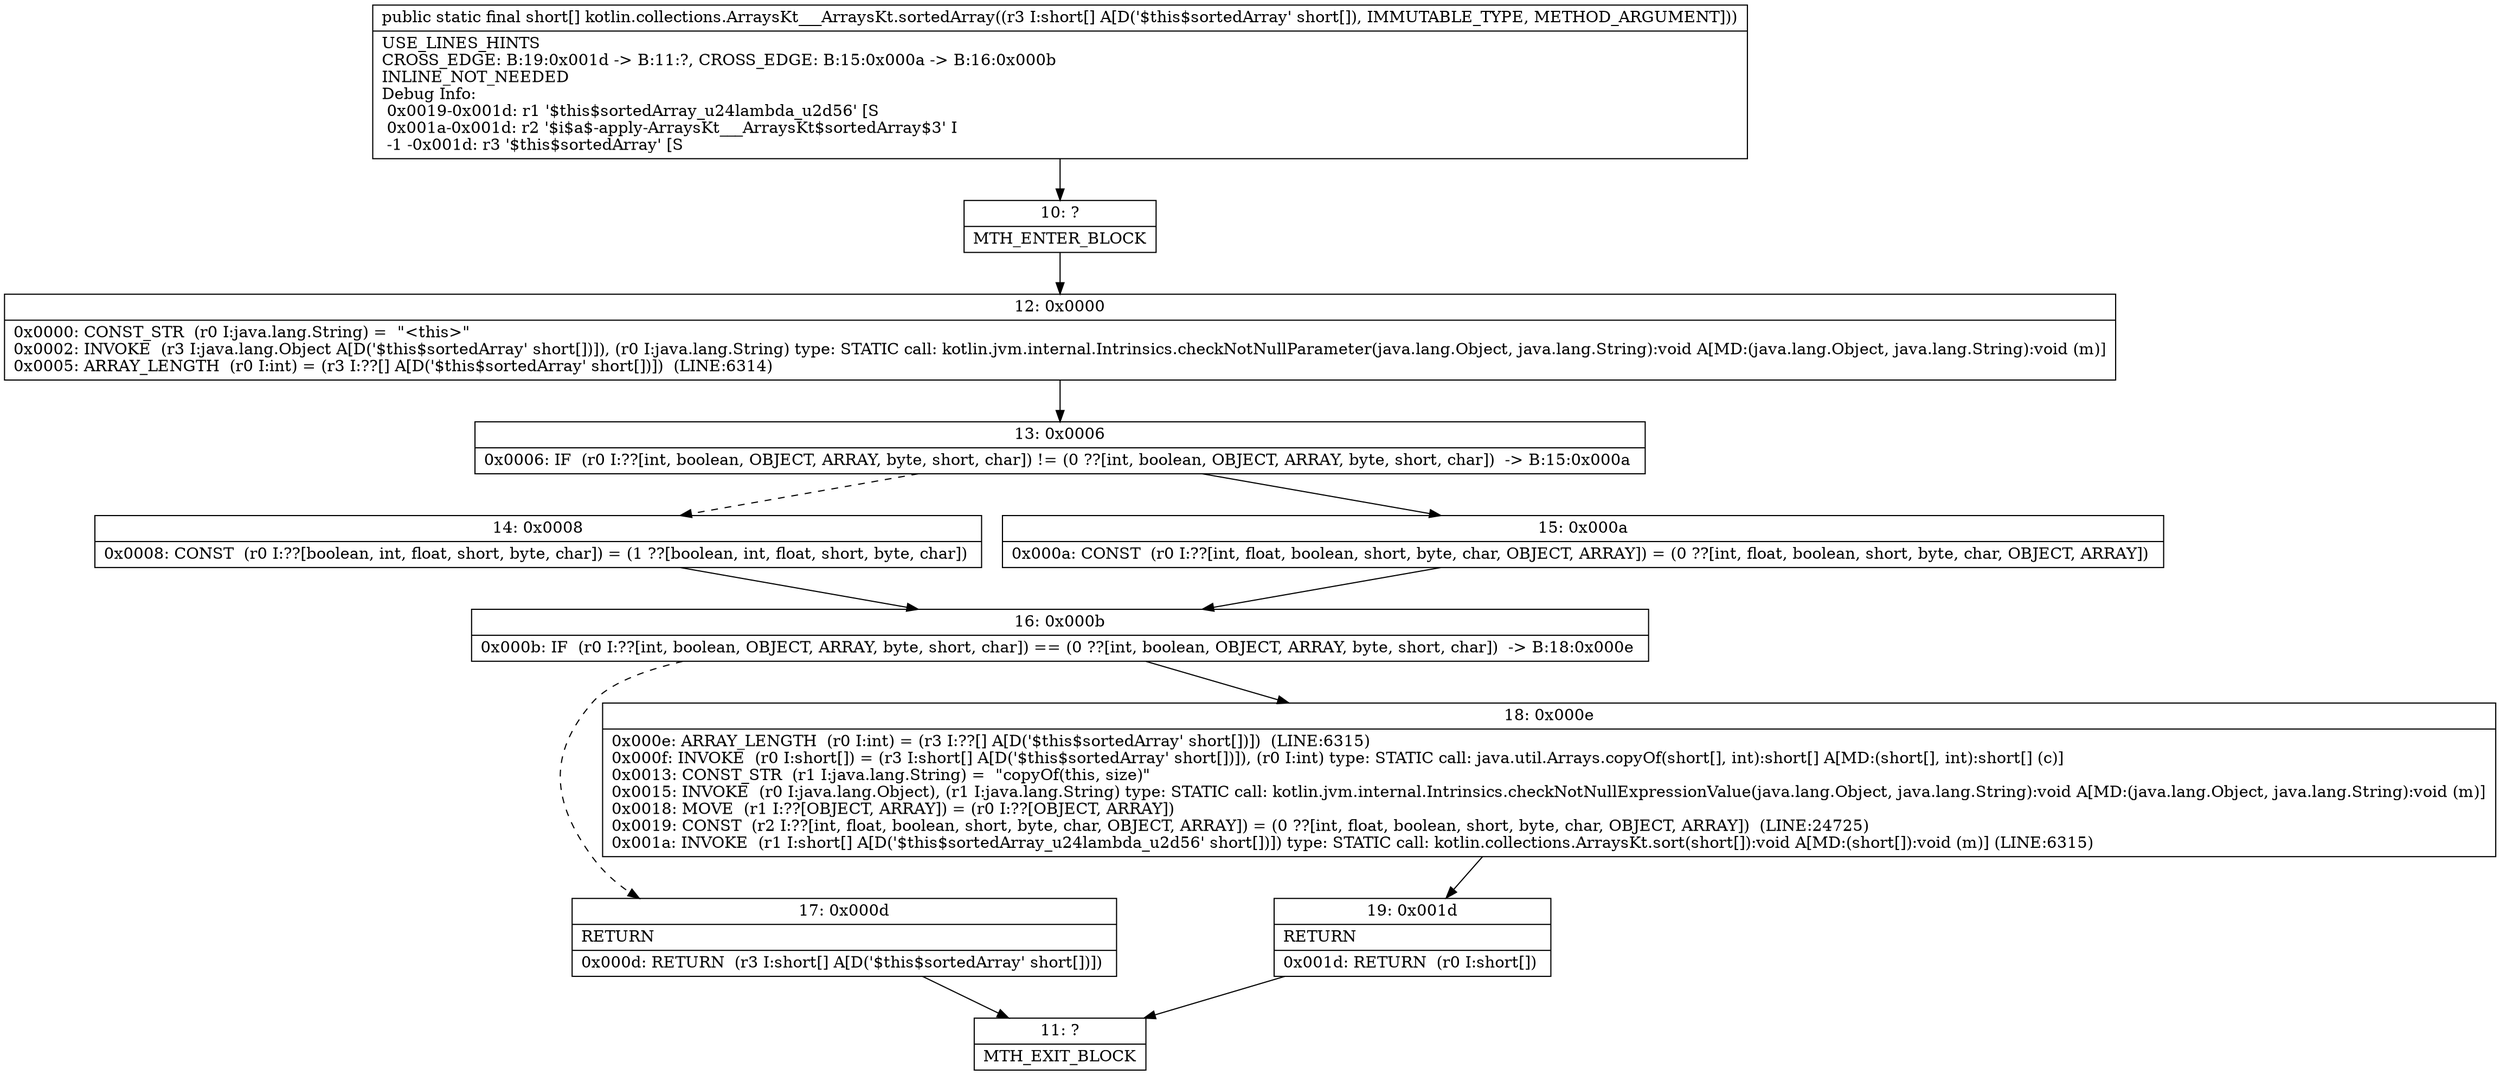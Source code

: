 digraph "CFG forkotlin.collections.ArraysKt___ArraysKt.sortedArray([S)[S" {
Node_10 [shape=record,label="{10\:\ ?|MTH_ENTER_BLOCK\l}"];
Node_12 [shape=record,label="{12\:\ 0x0000|0x0000: CONST_STR  (r0 I:java.lang.String) =  \"\<this\>\" \l0x0002: INVOKE  (r3 I:java.lang.Object A[D('$this$sortedArray' short[])]), (r0 I:java.lang.String) type: STATIC call: kotlin.jvm.internal.Intrinsics.checkNotNullParameter(java.lang.Object, java.lang.String):void A[MD:(java.lang.Object, java.lang.String):void (m)]\l0x0005: ARRAY_LENGTH  (r0 I:int) = (r3 I:??[] A[D('$this$sortedArray' short[])])  (LINE:6314)\l}"];
Node_13 [shape=record,label="{13\:\ 0x0006|0x0006: IF  (r0 I:??[int, boolean, OBJECT, ARRAY, byte, short, char]) != (0 ??[int, boolean, OBJECT, ARRAY, byte, short, char])  \-\> B:15:0x000a \l}"];
Node_14 [shape=record,label="{14\:\ 0x0008|0x0008: CONST  (r0 I:??[boolean, int, float, short, byte, char]) = (1 ??[boolean, int, float, short, byte, char]) \l}"];
Node_16 [shape=record,label="{16\:\ 0x000b|0x000b: IF  (r0 I:??[int, boolean, OBJECT, ARRAY, byte, short, char]) == (0 ??[int, boolean, OBJECT, ARRAY, byte, short, char])  \-\> B:18:0x000e \l}"];
Node_17 [shape=record,label="{17\:\ 0x000d|RETURN\l|0x000d: RETURN  (r3 I:short[] A[D('$this$sortedArray' short[])]) \l}"];
Node_11 [shape=record,label="{11\:\ ?|MTH_EXIT_BLOCK\l}"];
Node_18 [shape=record,label="{18\:\ 0x000e|0x000e: ARRAY_LENGTH  (r0 I:int) = (r3 I:??[] A[D('$this$sortedArray' short[])])  (LINE:6315)\l0x000f: INVOKE  (r0 I:short[]) = (r3 I:short[] A[D('$this$sortedArray' short[])]), (r0 I:int) type: STATIC call: java.util.Arrays.copyOf(short[], int):short[] A[MD:(short[], int):short[] (c)]\l0x0013: CONST_STR  (r1 I:java.lang.String) =  \"copyOf(this, size)\" \l0x0015: INVOKE  (r0 I:java.lang.Object), (r1 I:java.lang.String) type: STATIC call: kotlin.jvm.internal.Intrinsics.checkNotNullExpressionValue(java.lang.Object, java.lang.String):void A[MD:(java.lang.Object, java.lang.String):void (m)]\l0x0018: MOVE  (r1 I:??[OBJECT, ARRAY]) = (r0 I:??[OBJECT, ARRAY]) \l0x0019: CONST  (r2 I:??[int, float, boolean, short, byte, char, OBJECT, ARRAY]) = (0 ??[int, float, boolean, short, byte, char, OBJECT, ARRAY])  (LINE:24725)\l0x001a: INVOKE  (r1 I:short[] A[D('$this$sortedArray_u24lambda_u2d56' short[])]) type: STATIC call: kotlin.collections.ArraysKt.sort(short[]):void A[MD:(short[]):void (m)] (LINE:6315)\l}"];
Node_19 [shape=record,label="{19\:\ 0x001d|RETURN\l|0x001d: RETURN  (r0 I:short[]) \l}"];
Node_15 [shape=record,label="{15\:\ 0x000a|0x000a: CONST  (r0 I:??[int, float, boolean, short, byte, char, OBJECT, ARRAY]) = (0 ??[int, float, boolean, short, byte, char, OBJECT, ARRAY]) \l}"];
MethodNode[shape=record,label="{public static final short[] kotlin.collections.ArraysKt___ArraysKt.sortedArray((r3 I:short[] A[D('$this$sortedArray' short[]), IMMUTABLE_TYPE, METHOD_ARGUMENT]))  | USE_LINES_HINTS\lCROSS_EDGE: B:19:0x001d \-\> B:11:?, CROSS_EDGE: B:15:0x000a \-\> B:16:0x000b\lINLINE_NOT_NEEDED\lDebug Info:\l  0x0019\-0x001d: r1 '$this$sortedArray_u24lambda_u2d56' [S\l  0x001a\-0x001d: r2 '$i$a$\-apply\-ArraysKt___ArraysKt$sortedArray$3' I\l  \-1 \-0x001d: r3 '$this$sortedArray' [S\l}"];
MethodNode -> Node_10;Node_10 -> Node_12;
Node_12 -> Node_13;
Node_13 -> Node_14[style=dashed];
Node_13 -> Node_15;
Node_14 -> Node_16;
Node_16 -> Node_17[style=dashed];
Node_16 -> Node_18;
Node_17 -> Node_11;
Node_18 -> Node_19;
Node_19 -> Node_11;
Node_15 -> Node_16;
}

